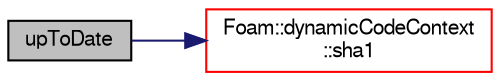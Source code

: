 digraph "upToDate"
{
  bgcolor="transparent";
  edge [fontname="FreeSans",fontsize="10",labelfontname="FreeSans",labelfontsize="10"];
  node [fontname="FreeSans",fontsize="10",shape=record];
  rankdir="LR";
  Node822 [label="upToDate",height=0.2,width=0.4,color="black", fillcolor="grey75", style="filled", fontcolor="black"];
  Node822 -> Node823 [color="midnightblue",fontsize="10",style="solid",fontname="FreeSans"];
  Node823 [label="Foam::dynamicCodeContext\l::sha1",height=0.2,width=0.4,color="red",URL="$a26074.html#a974a2cf42034ac3b2c83cb1b2d8aaf90",tooltip="Return SHA1 digest calculated from include, options, code. "];
}
